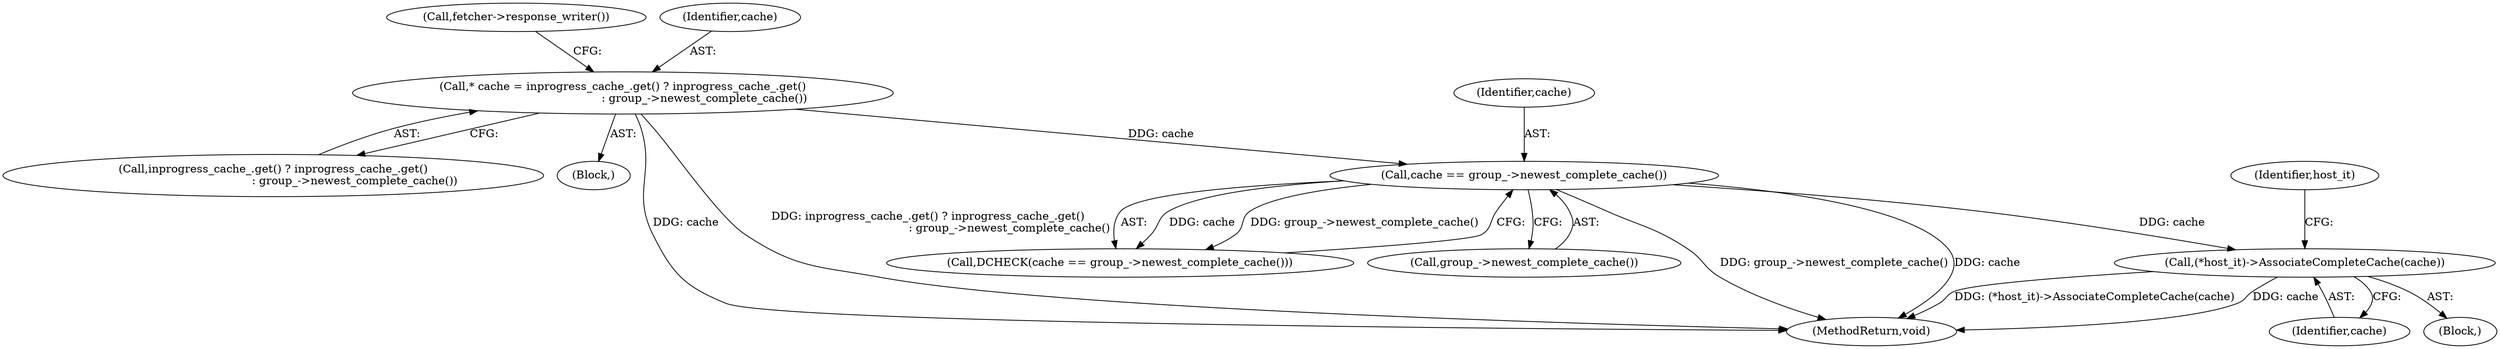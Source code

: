 digraph "0_Chrome_e5c298b780737c53fa9aae44d6fef522931d88b0@pointer" {
"1000193" [label="(Call,(*host_it)->AssociateCompleteCache(cache))"];
"1000179" [label="(Call,cache == group_->newest_complete_cache())"];
"1000156" [label="(Call,* cache = inprogress_cache_.get() ? inprogress_cache_.get()\n                                              : group_->newest_complete_cache())"];
"1000194" [label="(Identifier,cache)"];
"1000158" [label="(Call,inprogress_cache_.get() ? inprogress_cache_.get()\n                                              : group_->newest_complete_cache())"];
"1000163" [label="(Call,fetcher->response_writer())"];
"1000154" [label="(Block,)"];
"1000274" [label="(MethodReturn,void)"];
"1000179" [label="(Call,cache == group_->newest_complete_cache())"];
"1000156" [label="(Call,* cache = inprogress_cache_.get() ? inprogress_cache_.get()\n                                              : group_->newest_complete_cache())"];
"1000178" [label="(Call,DCHECK(cache == group_->newest_complete_cache()))"];
"1000180" [label="(Identifier,cache)"];
"1000157" [label="(Identifier,cache)"];
"1000193" [label="(Call,(*host_it)->AssociateCompleteCache(cache))"];
"1000181" [label="(Call,group_->newest_complete_cache())"];
"1000192" [label="(Block,)"];
"1000191" [label="(Identifier,host_it)"];
"1000193" -> "1000192"  [label="AST: "];
"1000193" -> "1000194"  [label="CFG: "];
"1000194" -> "1000193"  [label="AST: "];
"1000191" -> "1000193"  [label="CFG: "];
"1000193" -> "1000274"  [label="DDG: cache"];
"1000193" -> "1000274"  [label="DDG: (*host_it)->AssociateCompleteCache(cache)"];
"1000179" -> "1000193"  [label="DDG: cache"];
"1000179" -> "1000178"  [label="AST: "];
"1000179" -> "1000181"  [label="CFG: "];
"1000180" -> "1000179"  [label="AST: "];
"1000181" -> "1000179"  [label="AST: "];
"1000178" -> "1000179"  [label="CFG: "];
"1000179" -> "1000274"  [label="DDG: group_->newest_complete_cache()"];
"1000179" -> "1000274"  [label="DDG: cache"];
"1000179" -> "1000178"  [label="DDG: cache"];
"1000179" -> "1000178"  [label="DDG: group_->newest_complete_cache()"];
"1000156" -> "1000179"  [label="DDG: cache"];
"1000156" -> "1000154"  [label="AST: "];
"1000156" -> "1000158"  [label="CFG: "];
"1000157" -> "1000156"  [label="AST: "];
"1000158" -> "1000156"  [label="AST: "];
"1000163" -> "1000156"  [label="CFG: "];
"1000156" -> "1000274"  [label="DDG: cache"];
"1000156" -> "1000274"  [label="DDG: inprogress_cache_.get() ? inprogress_cache_.get()\n                                              : group_->newest_complete_cache()"];
}
